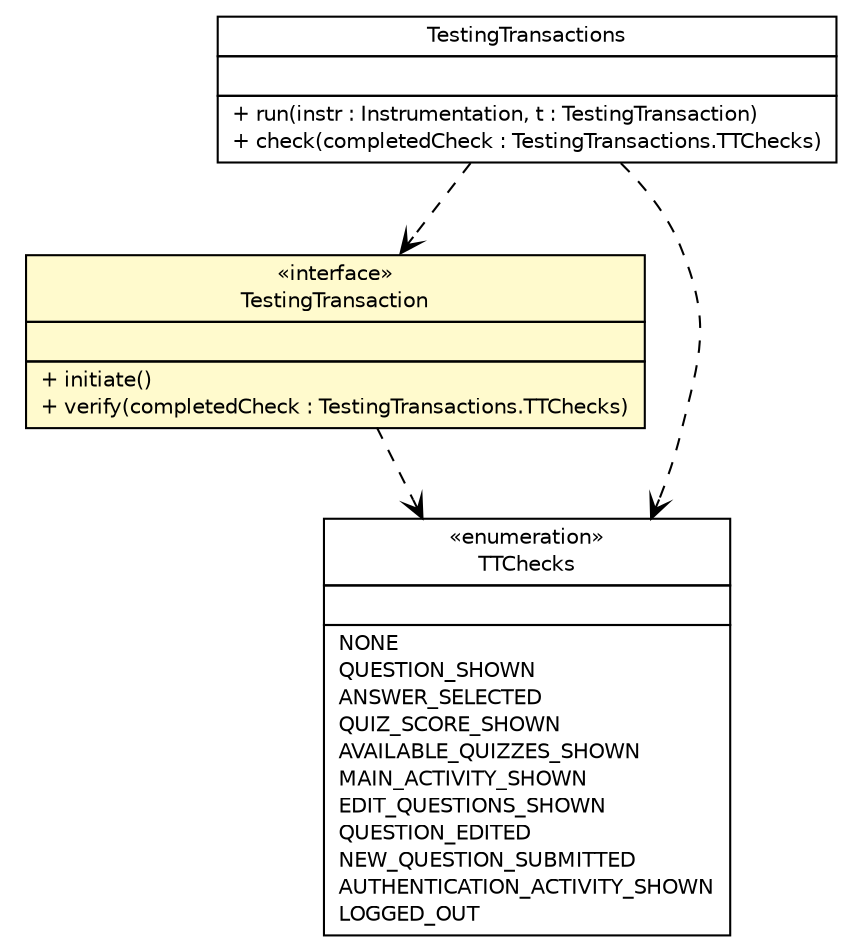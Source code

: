 #!/usr/local/bin/dot
#
# Class diagram 
# Generated by UMLGraph version R5_6_6-1-g9240c4 (http://www.umlgraph.org/)
#

digraph G {
	edge [fontname="Helvetica",fontsize=10,labelfontname="Helvetica",labelfontsize=10];
	node [fontname="Helvetica",fontsize=10,shape=plaintext];
	nodesep=0.25;
	ranksep=0.5;
	// epfl.sweng.testing.TestingTransaction
	c620 [label=<<table title="epfl.sweng.testing.TestingTransaction" border="0" cellborder="1" cellspacing="0" cellpadding="2" port="p" bgcolor="lemonChiffon" href="./TestingTransaction.html">
		<tr><td><table border="0" cellspacing="0" cellpadding="1">
<tr><td align="center" balign="center"> &#171;interface&#187; </td></tr>
<tr><td align="center" balign="center"> TestingTransaction </td></tr>
		</table></td></tr>
		<tr><td><table border="0" cellspacing="0" cellpadding="1">
<tr><td align="left" balign="left">  </td></tr>
		</table></td></tr>
		<tr><td><table border="0" cellspacing="0" cellpadding="1">
<tr><td align="left" balign="left"> + initiate() </td></tr>
<tr><td align="left" balign="left"> + verify(completedCheck : TestingTransactions.TTChecks) </td></tr>
		</table></td></tr>
		</table>>, URL="./TestingTransaction.html", fontname="Helvetica", fontcolor="black", fontsize=10.0];
	// epfl.sweng.testing.TestingTransactions
	c621 [label=<<table title="epfl.sweng.testing.TestingTransactions" border="0" cellborder="1" cellspacing="0" cellpadding="2" port="p" href="./TestingTransactions.html">
		<tr><td><table border="0" cellspacing="0" cellpadding="1">
<tr><td align="center" balign="center"> TestingTransactions </td></tr>
		</table></td></tr>
		<tr><td><table border="0" cellspacing="0" cellpadding="1">
<tr><td align="left" balign="left">  </td></tr>
		</table></td></tr>
		<tr><td><table border="0" cellspacing="0" cellpadding="1">
<tr><td align="left" balign="left"> + run(instr : Instrumentation, t : TestingTransaction) </td></tr>
<tr><td align="left" balign="left"> + check(completedCheck : TestingTransactions.TTChecks) </td></tr>
		</table></td></tr>
		</table>>, URL="./TestingTransactions.html", fontname="Helvetica", fontcolor="black", fontsize=10.0];
	// epfl.sweng.testing.TestingTransactions.TTChecks
	c622 [label=<<table title="epfl.sweng.testing.TestingTransactions.TTChecks" border="0" cellborder="1" cellspacing="0" cellpadding="2" port="p" href="./TestingTransactions.TTChecks.html">
		<tr><td><table border="0" cellspacing="0" cellpadding="1">
<tr><td align="center" balign="center"> &#171;enumeration&#187; </td></tr>
<tr><td align="center" balign="center"> TTChecks </td></tr>
		</table></td></tr>
		<tr><td><table border="0" cellspacing="0" cellpadding="1">
<tr><td align="left" balign="left">  </td></tr>
		</table></td></tr>
		<tr><td><table border="0" cellspacing="0" cellpadding="1">
<tr><td align="left" balign="left"> NONE </td></tr>
<tr><td align="left" balign="left"> QUESTION_SHOWN </td></tr>
<tr><td align="left" balign="left"> ANSWER_SELECTED </td></tr>
<tr><td align="left" balign="left"> QUIZ_SCORE_SHOWN </td></tr>
<tr><td align="left" balign="left"> AVAILABLE_QUIZZES_SHOWN </td></tr>
<tr><td align="left" balign="left"> MAIN_ACTIVITY_SHOWN </td></tr>
<tr><td align="left" balign="left"> EDIT_QUESTIONS_SHOWN </td></tr>
<tr><td align="left" balign="left"> QUESTION_EDITED </td></tr>
<tr><td align="left" balign="left"> NEW_QUESTION_SUBMITTED </td></tr>
<tr><td align="left" balign="left"> AUTHENTICATION_ACTIVITY_SHOWN </td></tr>
<tr><td align="left" balign="left"> LOGGED_OUT </td></tr>
		</table></td></tr>
		</table>>, URL="./TestingTransactions.TTChecks.html", fontname="Helvetica", fontcolor="black", fontsize=10.0];
	// epfl.sweng.testing.TestingTransaction DEPEND epfl.sweng.testing.TestingTransactions.TTChecks
	c620:p -> c622:p [taillabel="", label="", headlabel="", fontname="Helvetica", fontcolor="black", fontsize=10.0, color="black", arrowhead=open, style=dashed];
	// epfl.sweng.testing.TestingTransactions DEPEND epfl.sweng.testing.TestingTransactions.TTChecks
	c621:p -> c622:p [taillabel="", label="", headlabel="", fontname="Helvetica", fontcolor="black", fontsize=10.0, color="black", arrowhead=open, style=dashed];
	// epfl.sweng.testing.TestingTransactions DEPEND epfl.sweng.testing.TestingTransaction
	c621:p -> c620:p [taillabel="", label="", headlabel="", fontname="Helvetica", fontcolor="black", fontsize=10.0, color="black", arrowhead=open, style=dashed];
}

